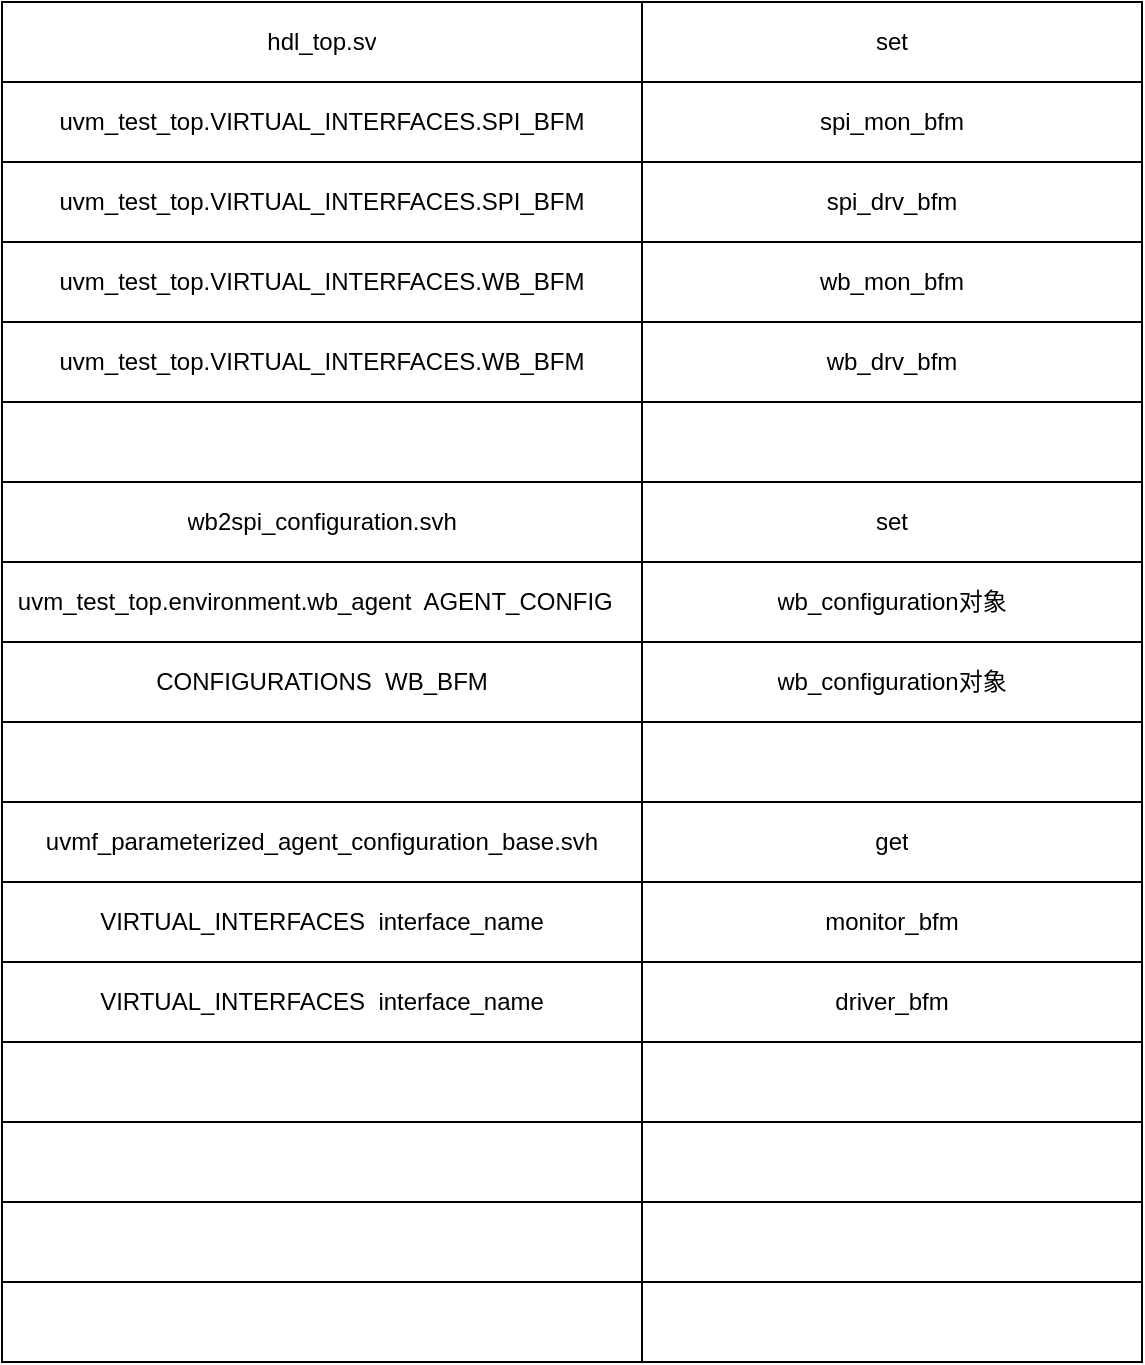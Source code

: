 <mxfile version="14.1.7" type="github">
  <diagram id="WSW8xZrhJjiLpJsR_UUB" name="第 1 页">
    <mxGraphModel dx="992" dy="1730" grid="1" gridSize="10" guides="1" tooltips="1" connect="1" arrows="1" fold="1" page="1" pageScale="1" pageWidth="827" pageHeight="1169" math="0" shadow="0">
      <root>
        <mxCell id="0" />
        <mxCell id="1" parent="0" />
        <mxCell id="j_vK4v9nBlvfzGYmeDym-2" value="" style="shape=table;html=1;whiteSpace=wrap;startSize=0;container=1;collapsible=0;childLayout=tableLayout;" vertex="1" parent="1">
          <mxGeometry x="80" y="-50" width="570" height="680" as="geometry" />
        </mxCell>
        <mxCell id="j_vK4v9nBlvfzGYmeDym-3" value="" style="shape=partialRectangle;html=1;whiteSpace=wrap;collapsible=0;dropTarget=0;pointerEvents=0;fillColor=none;top=0;left=0;bottom=0;right=0;points=[[0,0.5],[1,0.5]];portConstraint=eastwest;" vertex="1" parent="j_vK4v9nBlvfzGYmeDym-2">
          <mxGeometry width="570" height="40" as="geometry" />
        </mxCell>
        <mxCell id="j_vK4v9nBlvfzGYmeDym-4" value="hdl_top.sv" style="shape=partialRectangle;html=1;whiteSpace=wrap;connectable=0;overflow=hidden;fillColor=none;top=0;left=0;bottom=0;right=0;" vertex="1" parent="j_vK4v9nBlvfzGYmeDym-3">
          <mxGeometry width="320" height="40" as="geometry" />
        </mxCell>
        <mxCell id="j_vK4v9nBlvfzGYmeDym-5" value="set" style="shape=partialRectangle;html=1;whiteSpace=wrap;connectable=0;overflow=hidden;fillColor=none;top=0;left=0;bottom=0;right=0;" vertex="1" parent="j_vK4v9nBlvfzGYmeDym-3">
          <mxGeometry x="320" width="250" height="40" as="geometry" />
        </mxCell>
        <mxCell id="j_vK4v9nBlvfzGYmeDym-6" value="" style="shape=partialRectangle;html=1;whiteSpace=wrap;collapsible=0;dropTarget=0;pointerEvents=0;fillColor=none;top=0;left=0;bottom=0;right=0;points=[[0,0.5],[1,0.5]];portConstraint=eastwest;" vertex="1" parent="j_vK4v9nBlvfzGYmeDym-2">
          <mxGeometry y="40" width="570" height="40" as="geometry" />
        </mxCell>
        <mxCell id="j_vK4v9nBlvfzGYmeDym-7" value="" style="shape=partialRectangle;html=1;whiteSpace=wrap;connectable=0;overflow=hidden;fillColor=none;top=0;left=0;bottom=0;right=0;" vertex="1" parent="j_vK4v9nBlvfzGYmeDym-6">
          <mxGeometry width="320" height="40" as="geometry" />
        </mxCell>
        <mxCell id="j_vK4v9nBlvfzGYmeDym-8" value="" style="shape=partialRectangle;html=1;whiteSpace=wrap;connectable=0;overflow=hidden;fillColor=none;top=0;left=0;bottom=0;right=0;" vertex="1" parent="j_vK4v9nBlvfzGYmeDym-6">
          <mxGeometry x="320" width="250" height="40" as="geometry" />
        </mxCell>
        <mxCell id="j_vK4v9nBlvfzGYmeDym-9" value="" style="shape=partialRectangle;html=1;whiteSpace=wrap;collapsible=0;dropTarget=0;pointerEvents=0;fillColor=none;top=0;left=0;bottom=0;right=0;points=[[0,0.5],[1,0.5]];portConstraint=eastwest;" vertex="1" parent="j_vK4v9nBlvfzGYmeDym-2">
          <mxGeometry y="80" width="570" height="40" as="geometry" />
        </mxCell>
        <mxCell id="j_vK4v9nBlvfzGYmeDym-10" value="" style="shape=partialRectangle;html=1;whiteSpace=wrap;connectable=0;overflow=hidden;fillColor=none;top=0;left=0;bottom=0;right=0;" vertex="1" parent="j_vK4v9nBlvfzGYmeDym-9">
          <mxGeometry width="320" height="40" as="geometry" />
        </mxCell>
        <mxCell id="j_vK4v9nBlvfzGYmeDym-11" value="" style="shape=partialRectangle;html=1;whiteSpace=wrap;connectable=0;overflow=hidden;fillColor=none;top=0;left=0;bottom=0;right=0;" vertex="1" parent="j_vK4v9nBlvfzGYmeDym-9">
          <mxGeometry x="320" width="250" height="40" as="geometry" />
        </mxCell>
        <mxCell id="j_vK4v9nBlvfzGYmeDym-12" value="" style="shape=partialRectangle;html=1;whiteSpace=wrap;collapsible=0;dropTarget=0;pointerEvents=0;fillColor=none;top=0;left=0;bottom=0;right=0;points=[[0,0.5],[1,0.5]];portConstraint=eastwest;" vertex="1" parent="j_vK4v9nBlvfzGYmeDym-2">
          <mxGeometry y="120" width="570" height="40" as="geometry" />
        </mxCell>
        <mxCell id="j_vK4v9nBlvfzGYmeDym-13" value="" style="shape=partialRectangle;html=1;whiteSpace=wrap;connectable=0;overflow=hidden;fillColor=none;top=0;left=0;bottom=0;right=0;" vertex="1" parent="j_vK4v9nBlvfzGYmeDym-12">
          <mxGeometry width="320" height="40" as="geometry" />
        </mxCell>
        <mxCell id="j_vK4v9nBlvfzGYmeDym-14" value="" style="shape=partialRectangle;html=1;whiteSpace=wrap;connectable=0;overflow=hidden;fillColor=none;top=0;left=0;bottom=0;right=0;" vertex="1" parent="j_vK4v9nBlvfzGYmeDym-12">
          <mxGeometry x="320" width="250" height="40" as="geometry" />
        </mxCell>
        <mxCell id="j_vK4v9nBlvfzGYmeDym-15" value="" style="shape=partialRectangle;html=1;whiteSpace=wrap;collapsible=0;dropTarget=0;pointerEvents=0;fillColor=none;top=0;left=0;bottom=0;right=0;points=[[0,0.5],[1,0.5]];portConstraint=eastwest;" vertex="1" parent="j_vK4v9nBlvfzGYmeDym-2">
          <mxGeometry y="160" width="570" height="40" as="geometry" />
        </mxCell>
        <mxCell id="j_vK4v9nBlvfzGYmeDym-16" value="" style="shape=partialRectangle;html=1;whiteSpace=wrap;connectable=0;overflow=hidden;fillColor=none;top=0;left=0;bottom=0;right=0;" vertex="1" parent="j_vK4v9nBlvfzGYmeDym-15">
          <mxGeometry width="320" height="40" as="geometry" />
        </mxCell>
        <mxCell id="j_vK4v9nBlvfzGYmeDym-17" value="" style="shape=partialRectangle;html=1;whiteSpace=wrap;connectable=0;overflow=hidden;fillColor=none;top=0;left=0;bottom=0;right=0;" vertex="1" parent="j_vK4v9nBlvfzGYmeDym-15">
          <mxGeometry x="320" width="250" height="40" as="geometry" />
        </mxCell>
        <mxCell id="j_vK4v9nBlvfzGYmeDym-18" value="" style="shape=partialRectangle;html=1;whiteSpace=wrap;collapsible=0;dropTarget=0;pointerEvents=0;fillColor=none;top=0;left=0;bottom=0;right=0;points=[[0,0.5],[1,0.5]];portConstraint=eastwest;" vertex="1" parent="j_vK4v9nBlvfzGYmeDym-2">
          <mxGeometry y="200" width="570" height="40" as="geometry" />
        </mxCell>
        <mxCell id="j_vK4v9nBlvfzGYmeDym-19" value="" style="shape=partialRectangle;html=1;whiteSpace=wrap;connectable=0;overflow=hidden;fillColor=none;top=0;left=0;bottom=0;right=0;" vertex="1" parent="j_vK4v9nBlvfzGYmeDym-18">
          <mxGeometry width="320" height="40" as="geometry" />
        </mxCell>
        <mxCell id="j_vK4v9nBlvfzGYmeDym-20" value="" style="shape=partialRectangle;html=1;whiteSpace=wrap;connectable=0;overflow=hidden;fillColor=none;top=0;left=0;bottom=0;right=0;" vertex="1" parent="j_vK4v9nBlvfzGYmeDym-18">
          <mxGeometry x="320" width="250" height="40" as="geometry" />
        </mxCell>
        <mxCell id="j_vK4v9nBlvfzGYmeDym-21" value="" style="shape=partialRectangle;html=1;whiteSpace=wrap;collapsible=0;dropTarget=0;pointerEvents=0;fillColor=none;top=0;left=0;bottom=0;right=0;points=[[0,0.5],[1,0.5]];portConstraint=eastwest;" vertex="1" parent="j_vK4v9nBlvfzGYmeDym-2">
          <mxGeometry y="240" width="570" height="40" as="geometry" />
        </mxCell>
        <mxCell id="j_vK4v9nBlvfzGYmeDym-22" value="wb2spi_configuration.svh" style="shape=partialRectangle;html=1;whiteSpace=wrap;connectable=0;overflow=hidden;fillColor=none;top=0;left=0;bottom=0;right=0;" vertex="1" parent="j_vK4v9nBlvfzGYmeDym-21">
          <mxGeometry width="320" height="40" as="geometry" />
        </mxCell>
        <mxCell id="j_vK4v9nBlvfzGYmeDym-23" value="set" style="shape=partialRectangle;html=1;whiteSpace=wrap;connectable=0;overflow=hidden;fillColor=none;top=0;left=0;bottom=0;right=0;" vertex="1" parent="j_vK4v9nBlvfzGYmeDym-21">
          <mxGeometry x="320" width="250" height="40" as="geometry" />
        </mxCell>
        <mxCell id="j_vK4v9nBlvfzGYmeDym-24" value="" style="shape=partialRectangle;html=1;whiteSpace=wrap;collapsible=0;dropTarget=0;pointerEvents=0;fillColor=none;top=0;left=0;bottom=0;right=0;points=[[0,0.5],[1,0.5]];portConstraint=eastwest;" vertex="1" parent="j_vK4v9nBlvfzGYmeDym-2">
          <mxGeometry y="280" width="570" height="40" as="geometry" />
        </mxCell>
        <mxCell id="j_vK4v9nBlvfzGYmeDym-25" value="uvm_test_top.environment.wb_agent&amp;nbsp; AGENT_CONFIG&amp;nbsp;&amp;nbsp;" style="shape=partialRectangle;html=1;whiteSpace=wrap;connectable=0;overflow=hidden;fillColor=none;top=0;left=0;bottom=0;right=0;" vertex="1" parent="j_vK4v9nBlvfzGYmeDym-24">
          <mxGeometry width="320" height="40" as="geometry" />
        </mxCell>
        <mxCell id="j_vK4v9nBlvfzGYmeDym-26" value="wb_configuration对象" style="shape=partialRectangle;html=1;whiteSpace=wrap;connectable=0;overflow=hidden;fillColor=none;top=0;left=0;bottom=0;right=0;" vertex="1" parent="j_vK4v9nBlvfzGYmeDym-24">
          <mxGeometry x="320" width="250" height="40" as="geometry" />
        </mxCell>
        <mxCell id="j_vK4v9nBlvfzGYmeDym-27" value="" style="shape=partialRectangle;html=1;whiteSpace=wrap;collapsible=0;dropTarget=0;pointerEvents=0;fillColor=none;top=0;left=0;bottom=0;right=0;points=[[0,0.5],[1,0.5]];portConstraint=eastwest;" vertex="1" parent="j_vK4v9nBlvfzGYmeDym-2">
          <mxGeometry y="320" width="570" height="40" as="geometry" />
        </mxCell>
        <mxCell id="j_vK4v9nBlvfzGYmeDym-28" value="CONFIGURATIONS&amp;nbsp; WB_BFM" style="shape=partialRectangle;html=1;whiteSpace=wrap;connectable=0;overflow=hidden;fillColor=none;top=0;left=0;bottom=0;right=0;" vertex="1" parent="j_vK4v9nBlvfzGYmeDym-27">
          <mxGeometry width="320" height="40" as="geometry" />
        </mxCell>
        <mxCell id="j_vK4v9nBlvfzGYmeDym-29" value="&lt;span&gt;wb_configuration对象&lt;/span&gt;" style="shape=partialRectangle;html=1;whiteSpace=wrap;connectable=0;overflow=hidden;fillColor=none;top=0;left=0;bottom=0;right=0;" vertex="1" parent="j_vK4v9nBlvfzGYmeDym-27">
          <mxGeometry x="320" width="250" height="40" as="geometry" />
        </mxCell>
        <mxCell id="j_vK4v9nBlvfzGYmeDym-30" value="" style="shape=partialRectangle;html=1;whiteSpace=wrap;collapsible=0;dropTarget=0;pointerEvents=0;fillColor=none;top=0;left=0;bottom=0;right=0;points=[[0,0.5],[1,0.5]];portConstraint=eastwest;" vertex="1" parent="j_vK4v9nBlvfzGYmeDym-2">
          <mxGeometry y="360" width="570" height="40" as="geometry" />
        </mxCell>
        <mxCell id="j_vK4v9nBlvfzGYmeDym-31" value="" style="shape=partialRectangle;html=1;whiteSpace=wrap;connectable=0;overflow=hidden;fillColor=none;top=0;left=0;bottom=0;right=0;" vertex="1" parent="j_vK4v9nBlvfzGYmeDym-30">
          <mxGeometry width="320" height="40" as="geometry" />
        </mxCell>
        <mxCell id="j_vK4v9nBlvfzGYmeDym-32" value="" style="shape=partialRectangle;html=1;whiteSpace=wrap;connectable=0;overflow=hidden;fillColor=none;top=0;left=0;bottom=0;right=0;" vertex="1" parent="j_vK4v9nBlvfzGYmeDym-30">
          <mxGeometry x="320" width="250" height="40" as="geometry" />
        </mxCell>
        <mxCell id="j_vK4v9nBlvfzGYmeDym-33" value="" style="shape=partialRectangle;html=1;whiteSpace=wrap;collapsible=0;dropTarget=0;pointerEvents=0;fillColor=none;top=0;left=0;bottom=0;right=0;points=[[0,0.5],[1,0.5]];portConstraint=eastwest;" vertex="1" parent="j_vK4v9nBlvfzGYmeDym-2">
          <mxGeometry y="400" width="570" height="40" as="geometry" />
        </mxCell>
        <mxCell id="j_vK4v9nBlvfzGYmeDym-34" value="uvmf_parameterized_agent_configuration_base.svh" style="shape=partialRectangle;html=1;whiteSpace=wrap;connectable=0;overflow=hidden;fillColor=none;top=0;left=0;bottom=0;right=0;" vertex="1" parent="j_vK4v9nBlvfzGYmeDym-33">
          <mxGeometry width="320" height="40" as="geometry" />
        </mxCell>
        <mxCell id="j_vK4v9nBlvfzGYmeDym-35" value="get" style="shape=partialRectangle;html=1;whiteSpace=wrap;connectable=0;overflow=hidden;fillColor=none;top=0;left=0;bottom=0;right=0;" vertex="1" parent="j_vK4v9nBlvfzGYmeDym-33">
          <mxGeometry x="320" width="250" height="40" as="geometry" />
        </mxCell>
        <mxCell id="j_vK4v9nBlvfzGYmeDym-36" value="" style="shape=partialRectangle;html=1;whiteSpace=wrap;collapsible=0;dropTarget=0;pointerEvents=0;fillColor=none;top=0;left=0;bottom=0;right=0;points=[[0,0.5],[1,0.5]];portConstraint=eastwest;" vertex="1" parent="j_vK4v9nBlvfzGYmeDym-2">
          <mxGeometry y="440" width="570" height="40" as="geometry" />
        </mxCell>
        <mxCell id="j_vK4v9nBlvfzGYmeDym-37" value="VIRTUAL_INTERFACES&amp;nbsp;&amp;nbsp;interface_name" style="shape=partialRectangle;html=1;whiteSpace=wrap;connectable=0;overflow=hidden;fillColor=none;top=0;left=0;bottom=0;right=0;" vertex="1" parent="j_vK4v9nBlvfzGYmeDym-36">
          <mxGeometry width="320" height="40" as="geometry" />
        </mxCell>
        <mxCell id="j_vK4v9nBlvfzGYmeDym-38" value="monitor_bfm" style="shape=partialRectangle;html=1;whiteSpace=wrap;connectable=0;overflow=hidden;fillColor=none;top=0;left=0;bottom=0;right=0;" vertex="1" parent="j_vK4v9nBlvfzGYmeDym-36">
          <mxGeometry x="320" width="250" height="40" as="geometry" />
        </mxCell>
        <mxCell id="j_vK4v9nBlvfzGYmeDym-39" value="" style="shape=partialRectangle;html=1;whiteSpace=wrap;collapsible=0;dropTarget=0;pointerEvents=0;fillColor=none;top=0;left=0;bottom=0;right=0;points=[[0,0.5],[1,0.5]];portConstraint=eastwest;" vertex="1" parent="j_vK4v9nBlvfzGYmeDym-2">
          <mxGeometry y="480" width="570" height="40" as="geometry" />
        </mxCell>
        <mxCell id="j_vK4v9nBlvfzGYmeDym-40" value="&lt;span&gt;VIRTUAL_INTERFACES&amp;nbsp;&amp;nbsp;interface_name&lt;/span&gt;" style="shape=partialRectangle;html=1;whiteSpace=wrap;connectable=0;overflow=hidden;fillColor=none;top=0;left=0;bottom=0;right=0;" vertex="1" parent="j_vK4v9nBlvfzGYmeDym-39">
          <mxGeometry width="320" height="40" as="geometry" />
        </mxCell>
        <mxCell id="j_vK4v9nBlvfzGYmeDym-41" value="driver_bfm" style="shape=partialRectangle;html=1;whiteSpace=wrap;connectable=0;overflow=hidden;fillColor=none;top=0;left=0;bottom=0;right=0;" vertex="1" parent="j_vK4v9nBlvfzGYmeDym-39">
          <mxGeometry x="320" width="250" height="40" as="geometry" />
        </mxCell>
        <mxCell id="j_vK4v9nBlvfzGYmeDym-42" value="" style="shape=partialRectangle;html=1;whiteSpace=wrap;collapsible=0;dropTarget=0;pointerEvents=0;fillColor=none;top=0;left=0;bottom=0;right=0;points=[[0,0.5],[1,0.5]];portConstraint=eastwest;" vertex="1" parent="j_vK4v9nBlvfzGYmeDym-2">
          <mxGeometry y="520" width="570" height="40" as="geometry" />
        </mxCell>
        <mxCell id="j_vK4v9nBlvfzGYmeDym-43" value="" style="shape=partialRectangle;html=1;whiteSpace=wrap;connectable=0;overflow=hidden;fillColor=none;top=0;left=0;bottom=0;right=0;" vertex="1" parent="j_vK4v9nBlvfzGYmeDym-42">
          <mxGeometry width="320" height="40" as="geometry" />
        </mxCell>
        <mxCell id="j_vK4v9nBlvfzGYmeDym-44" value="" style="shape=partialRectangle;html=1;whiteSpace=wrap;connectable=0;overflow=hidden;fillColor=none;top=0;left=0;bottom=0;right=0;" vertex="1" parent="j_vK4v9nBlvfzGYmeDym-42">
          <mxGeometry x="320" width="250" height="40" as="geometry" />
        </mxCell>
        <mxCell id="j_vK4v9nBlvfzGYmeDym-45" value="" style="shape=partialRectangle;html=1;whiteSpace=wrap;collapsible=0;dropTarget=0;pointerEvents=0;fillColor=none;top=0;left=0;bottom=0;right=0;points=[[0,0.5],[1,0.5]];portConstraint=eastwest;" vertex="1" parent="j_vK4v9nBlvfzGYmeDym-2">
          <mxGeometry y="560" width="570" height="40" as="geometry" />
        </mxCell>
        <mxCell id="j_vK4v9nBlvfzGYmeDym-46" value="" style="shape=partialRectangle;html=1;whiteSpace=wrap;connectable=0;overflow=hidden;fillColor=none;top=0;left=0;bottom=0;right=0;" vertex="1" parent="j_vK4v9nBlvfzGYmeDym-45">
          <mxGeometry width="320" height="40" as="geometry" />
        </mxCell>
        <mxCell id="j_vK4v9nBlvfzGYmeDym-47" value="" style="shape=partialRectangle;html=1;whiteSpace=wrap;connectable=0;overflow=hidden;fillColor=none;top=0;left=0;bottom=0;right=0;" vertex="1" parent="j_vK4v9nBlvfzGYmeDym-45">
          <mxGeometry x="320" width="250" height="40" as="geometry" />
        </mxCell>
        <mxCell id="j_vK4v9nBlvfzGYmeDym-48" value="" style="shape=partialRectangle;html=1;whiteSpace=wrap;collapsible=0;dropTarget=0;pointerEvents=0;fillColor=none;top=0;left=0;bottom=0;right=0;points=[[0,0.5],[1,0.5]];portConstraint=eastwest;" vertex="1" parent="j_vK4v9nBlvfzGYmeDym-2">
          <mxGeometry y="600" width="570" height="40" as="geometry" />
        </mxCell>
        <mxCell id="j_vK4v9nBlvfzGYmeDym-49" value="" style="shape=partialRectangle;html=1;whiteSpace=wrap;connectable=0;overflow=hidden;fillColor=none;top=0;left=0;bottom=0;right=0;" vertex="1" parent="j_vK4v9nBlvfzGYmeDym-48">
          <mxGeometry width="320" height="40" as="geometry" />
        </mxCell>
        <mxCell id="j_vK4v9nBlvfzGYmeDym-50" value="" style="shape=partialRectangle;html=1;whiteSpace=wrap;connectable=0;overflow=hidden;fillColor=none;top=0;left=0;bottom=0;right=0;" vertex="1" parent="j_vK4v9nBlvfzGYmeDym-48">
          <mxGeometry x="320" width="250" height="40" as="geometry" />
        </mxCell>
        <mxCell id="j_vK4v9nBlvfzGYmeDym-51" value="" style="shape=partialRectangle;html=1;whiteSpace=wrap;collapsible=0;dropTarget=0;pointerEvents=0;fillColor=none;top=0;left=0;bottom=0;right=0;points=[[0,0.5],[1,0.5]];portConstraint=eastwest;" vertex="1" parent="j_vK4v9nBlvfzGYmeDym-2">
          <mxGeometry y="640" width="570" height="40" as="geometry" />
        </mxCell>
        <mxCell id="j_vK4v9nBlvfzGYmeDym-52" value="" style="shape=partialRectangle;html=1;whiteSpace=wrap;connectable=0;overflow=hidden;fillColor=none;top=0;left=0;bottom=0;right=0;" vertex="1" parent="j_vK4v9nBlvfzGYmeDym-51">
          <mxGeometry width="320" height="40" as="geometry" />
        </mxCell>
        <mxCell id="j_vK4v9nBlvfzGYmeDym-53" value="" style="shape=partialRectangle;html=1;whiteSpace=wrap;connectable=0;overflow=hidden;fillColor=none;top=0;left=0;bottom=0;right=0;" vertex="1" parent="j_vK4v9nBlvfzGYmeDym-51">
          <mxGeometry x="320" width="250" height="40" as="geometry" />
        </mxCell>
        <mxCell id="j_vK4v9nBlvfzGYmeDym-56" value="uvm_test_top.VIRTUAL_INTERFACES.SPI_BFM" style="shape=partialRectangle;html=1;whiteSpace=wrap;connectable=0;overflow=hidden;fillColor=none;top=0;left=0;bottom=0;right=0;" vertex="1" parent="1">
          <mxGeometry x="80" y="-10" width="320" height="40" as="geometry" />
        </mxCell>
        <mxCell id="j_vK4v9nBlvfzGYmeDym-57" value="spi_mon_bfm" style="shape=partialRectangle;html=1;whiteSpace=wrap;connectable=0;overflow=hidden;fillColor=none;top=0;left=0;bottom=0;right=0;" vertex="1" parent="1">
          <mxGeometry x="400" y="-10" width="250" height="40" as="geometry" />
        </mxCell>
        <mxCell id="j_vK4v9nBlvfzGYmeDym-58" value="&lt;span&gt;uvm_test_top.VIRTUAL_INTERFACES.SPI_BFM&lt;/span&gt;" style="shape=partialRectangle;html=1;whiteSpace=wrap;connectable=0;overflow=hidden;fillColor=none;top=0;left=0;bottom=0;right=0;" vertex="1" parent="1">
          <mxGeometry x="80" y="30" width="320" height="40" as="geometry" />
        </mxCell>
        <mxCell id="j_vK4v9nBlvfzGYmeDym-59" value="spi_drv_bfm" style="shape=partialRectangle;html=1;whiteSpace=wrap;connectable=0;overflow=hidden;fillColor=none;top=0;left=0;bottom=0;right=0;" vertex="1" parent="1">
          <mxGeometry x="400" y="30" width="250" height="40" as="geometry" />
        </mxCell>
        <mxCell id="j_vK4v9nBlvfzGYmeDym-60" value="uvm_test_top.VIRTUAL_INTERFACES.WB_BFM" style="shape=partialRectangle;html=1;whiteSpace=wrap;connectable=0;overflow=hidden;fillColor=none;top=0;left=0;bottom=0;right=0;" vertex="1" parent="1">
          <mxGeometry x="80" y="70" width="320" height="40" as="geometry" />
        </mxCell>
        <mxCell id="j_vK4v9nBlvfzGYmeDym-61" value="wb_mon_bfm" style="shape=partialRectangle;html=1;whiteSpace=wrap;connectable=0;overflow=hidden;fillColor=none;top=0;left=0;bottom=0;right=0;" vertex="1" parent="1">
          <mxGeometry x="400" y="70" width="250" height="40" as="geometry" />
        </mxCell>
        <mxCell id="j_vK4v9nBlvfzGYmeDym-62" value="uvm_test_top.VIRTUAL_INTERFACES.WB_BFM" style="shape=partialRectangle;html=1;whiteSpace=wrap;connectable=0;overflow=hidden;fillColor=none;top=0;left=0;bottom=0;right=0;" vertex="1" parent="1">
          <mxGeometry x="80" y="110" width="320" height="40" as="geometry" />
        </mxCell>
        <mxCell id="j_vK4v9nBlvfzGYmeDym-63" value="wb_drv_bfm" style="shape=partialRectangle;html=1;whiteSpace=wrap;connectable=0;overflow=hidden;fillColor=none;top=0;left=0;bottom=0;right=0;" vertex="1" parent="1">
          <mxGeometry x="400" y="110" width="250" height="40" as="geometry" />
        </mxCell>
      </root>
    </mxGraphModel>
  </diagram>
</mxfile>
